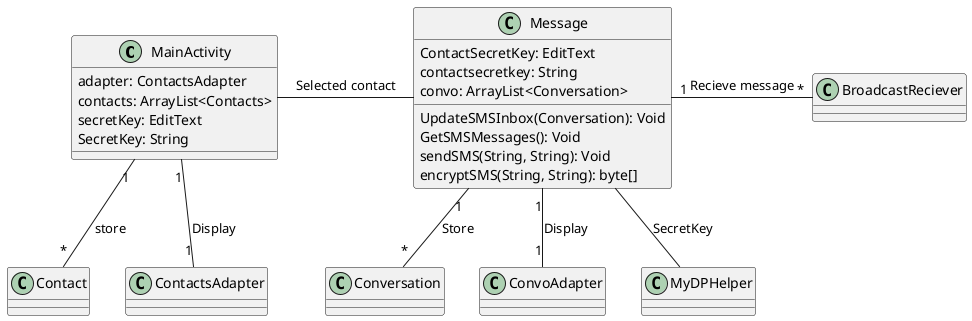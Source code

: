 
Extension/inheritance <|--
Composition	*--
Aggregation	o--
directed association <--
dependency <..

@startuml

class MainActivity
class Message
class Conversation
Class Contact
Class ContactsAdapter
Class ConvoAdapter
Class BroadcastReciever
Class MyDPHelper

MainActivity "1"  -- "*"Contact : store
MainActivity"1" -- "1"ContactsAdapter: Display
MainActivity -Message : Selected contact
Message"1" --"1" ConvoAdapter : Display
Message"1" -- "*" Conversation : Store
Message"1" -"*" BroadcastReciever : Recieve message
Message -- MyDPHelper : SecretKey


Class MainActivity{
adapter: ContactsAdapter
contacts: ArrayList<Contacts>
secretKey: EditText
SecretKey: String
}

Class Message{
ContactSecretKey: EditText
contactsecretkey: String
convo: ArrayList<Conversation>
UpdateSMSInbox(Conversation): Void
GetSMSMessages(): Void
sendSMS(String, String): Void
encryptSMS(String, String): byte[]
}

@enduml